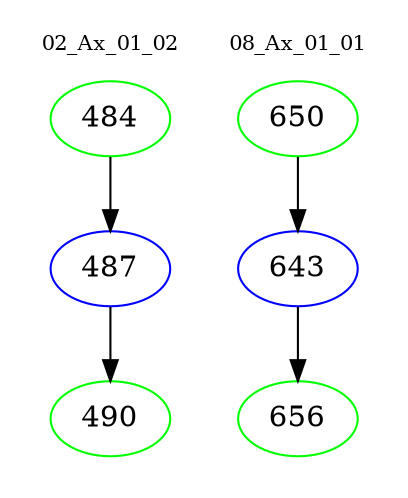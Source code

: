 digraph{
subgraph cluster_0 {
color = white
label = "02_Ax_01_02";
fontsize=10;
T0_484 [label="484", color="green"]
T0_484 -> T0_487 [color="black"]
T0_487 [label="487", color="blue"]
T0_487 -> T0_490 [color="black"]
T0_490 [label="490", color="green"]
}
subgraph cluster_1 {
color = white
label = "08_Ax_01_01";
fontsize=10;
T1_650 [label="650", color="green"]
T1_650 -> T1_643 [color="black"]
T1_643 [label="643", color="blue"]
T1_643 -> T1_656 [color="black"]
T1_656 [label="656", color="green"]
}
}

